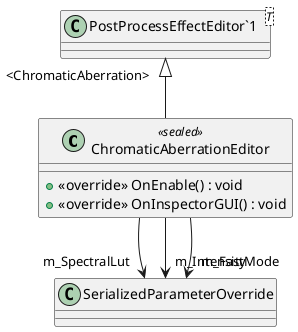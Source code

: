 @startuml
class ChromaticAberrationEditor <<sealed>> {
    + <<override>> OnEnable() : void
    + <<override>> OnInspectorGUI() : void
}
class "PostProcessEffectEditor`1"<T> {
}
"PostProcessEffectEditor`1" "<ChromaticAberration>" <|-- ChromaticAberrationEditor
ChromaticAberrationEditor --> "m_SpectralLut" SerializedParameterOverride
ChromaticAberrationEditor --> "m_Intensity" SerializedParameterOverride
ChromaticAberrationEditor --> "m_FastMode" SerializedParameterOverride
@enduml
